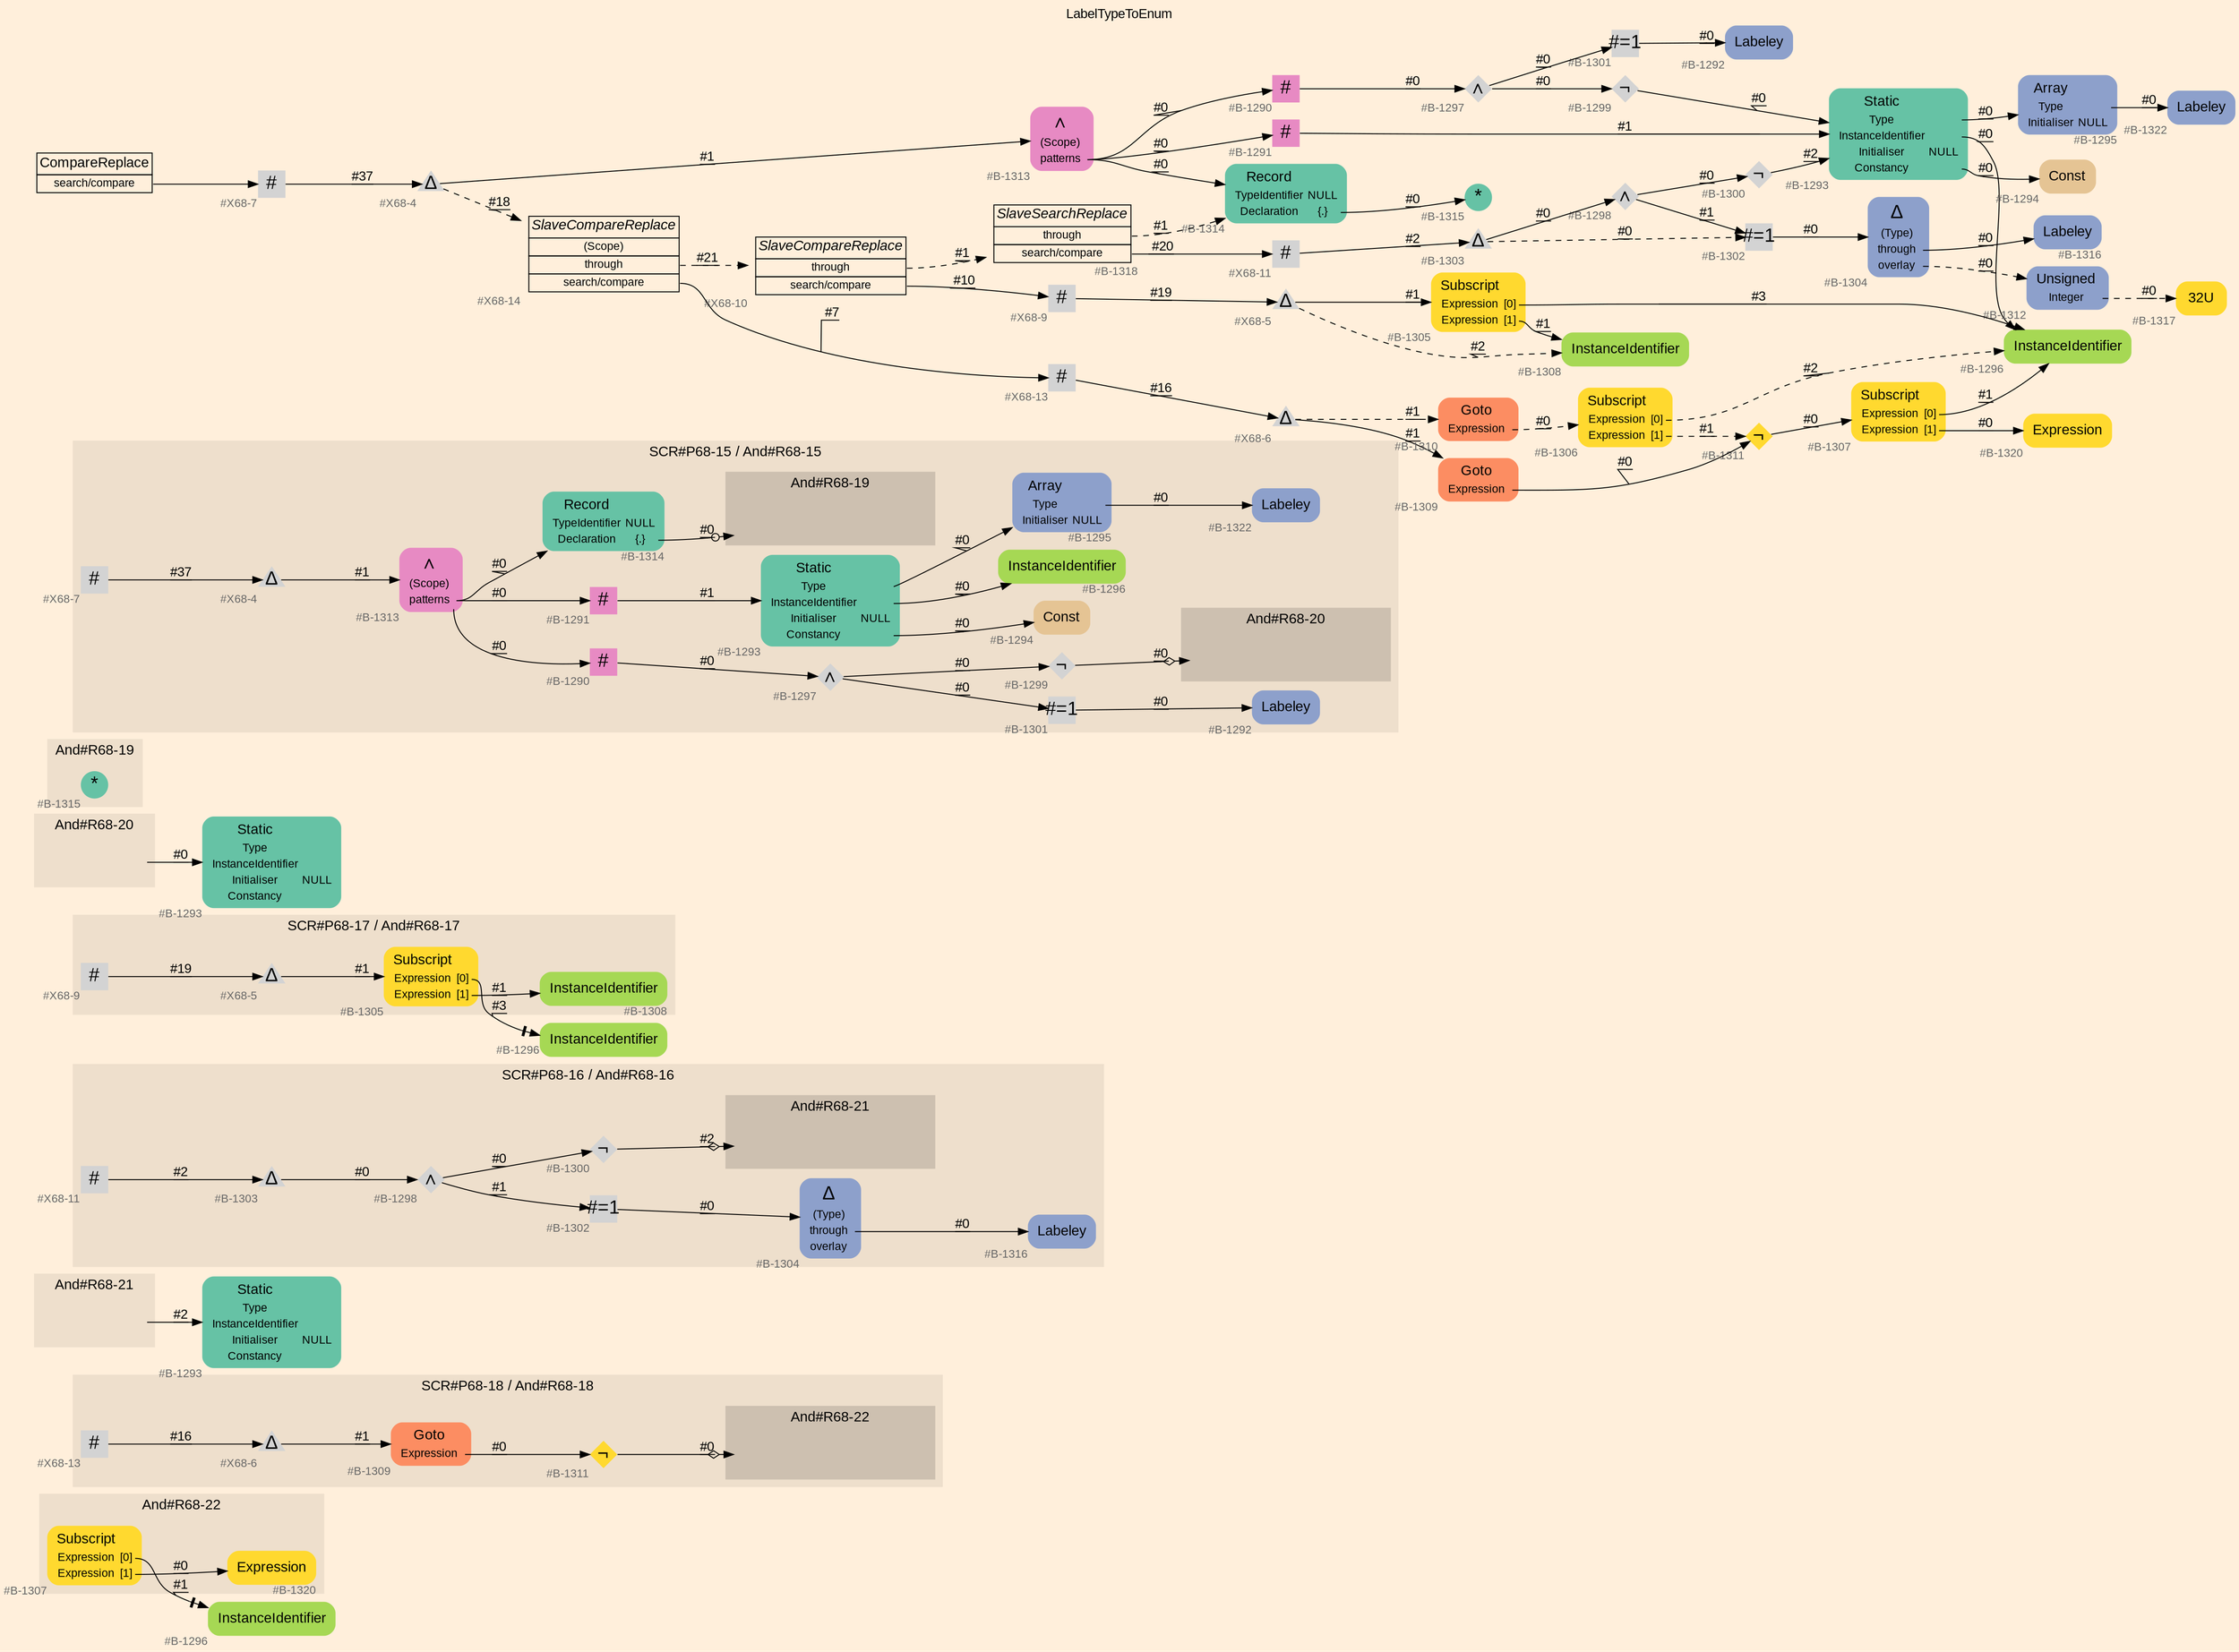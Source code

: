 digraph "LabelTypeToEnum" {
label = "LabelTypeToEnum"
labelloc = t
graph [
    rankdir = "LR"
    ranksep = 0.3
    bgcolor = antiquewhite1
    color = black
    fontcolor = black
    fontname = "Arial"
];
node [
    fontname = "Arial"
];
edge [
    fontname = "Arial"
];

// -------------------- figure And#R68-22 --------------------
// -------- region And#R68-22 ----------
subgraph "clusterAnd#R68-22" {
    label = "And#R68-22"
    style = "filled"
    color = antiquewhite2
    fontsize = "15"
    // -------- block And#R68-22/#B-1320 ----------
    "And#R68-22/#B-1320" [
        fillcolor = "/set28/6"
        xlabel = "#B-1320"
        fontsize = "12"
        fontcolor = grey40
        shape = "plaintext"
        label = <<TABLE BORDER="0" CELLBORDER="0" CELLSPACING="0">
         <TR><TD><FONT COLOR="black" POINT-SIZE="15">Expression</FONT></TD></TR>
        </TABLE>>
        style = "rounded,filled"
    ];
    
    // -------- block And#R68-22/#B-1307 ----------
    "And#R68-22/#B-1307" [
        fillcolor = "/set28/6"
        xlabel = "#B-1307"
        fontsize = "12"
        fontcolor = grey40
        shape = "plaintext"
        label = <<TABLE BORDER="0" CELLBORDER="0" CELLSPACING="0">
         <TR><TD><FONT COLOR="black" POINT-SIZE="15">Subscript</FONT></TD></TR>
         <TR><TD><FONT COLOR="black" POINT-SIZE="12">Expression</FONT></TD><TD PORT="port0"><FONT COLOR="black" POINT-SIZE="12">[0]</FONT></TD></TR>
         <TR><TD><FONT COLOR="black" POINT-SIZE="12">Expression</FONT></TD><TD PORT="port1"><FONT COLOR="black" POINT-SIZE="12">[1]</FONT></TD></TR>
        </TABLE>>
        style = "rounded,filled"
    ];
    
}

// -------- block And#R68-22/#B-1296 ----------
"And#R68-22/#B-1296" [
    fillcolor = "/set28/5"
    xlabel = "#B-1296"
    fontsize = "12"
    fontcolor = grey40
    shape = "plaintext"
    label = <<TABLE BORDER="0" CELLBORDER="0" CELLSPACING="0">
     <TR><TD><FONT COLOR="black" POINT-SIZE="15">InstanceIdentifier</FONT></TD></TR>
    </TABLE>>
    style = "rounded,filled"
];

"And#R68-22/#B-1307":port0 -> "And#R68-22/#B-1296" [
    arrowhead="normalnonetee"
    label = "#1"
    decorate = true
    color = black
    fontcolor = black
];

"And#R68-22/#B-1307":port1 -> "And#R68-22/#B-1320" [
    label = "#0"
    decorate = true
    color = black
    fontcolor = black
];


// -------------------- figure And#R68-18 --------------------
// -------- region And#R68-18 ----------
subgraph "clusterAnd#R68-18" {
    label = "SCR#P68-18 / And#R68-18"
    style = "filled"
    color = antiquewhite2
    fontsize = "15"
    // -------- block And#R68-18/#B-1309 ----------
    "And#R68-18/#B-1309" [
        fillcolor = "/set28/2"
        xlabel = "#B-1309"
        fontsize = "12"
        fontcolor = grey40
        shape = "plaintext"
        label = <<TABLE BORDER="0" CELLBORDER="0" CELLSPACING="0">
         <TR><TD><FONT COLOR="black" POINT-SIZE="15">Goto</FONT></TD></TR>
         <TR><TD><FONT COLOR="black" POINT-SIZE="12">Expression</FONT></TD><TD PORT="port0"></TD></TR>
        </TABLE>>
        style = "rounded,filled"
    ];
    
    // -------- block And#R68-18/#B-1311 ----------
    "And#R68-18/#B-1311" [
        fillcolor = "/set28/6"
        xlabel = "#B-1311"
        fontsize = "12"
        fontcolor = grey40
        shape = "diamond"
        label = <<FONT COLOR="black" POINT-SIZE="20">¬</FONT>>
        style = "filled"
        penwidth = 0.0
        fixedsize = true
        width = 0.4
        height = 0.4
    ];
    
    // -------- block And#R68-18/#X68-6 ----------
    "And#R68-18/#X68-6" [
        xlabel = "#X68-6"
        fontsize = "12"
        fontcolor = grey40
        shape = "triangle"
        label = <<FONT COLOR="black" POINT-SIZE="20">Δ</FONT>>
        style = "filled"
        penwidth = 0.0
        fixedsize = true
        width = 0.4
        height = 0.4
    ];
    
    // -------- block And#R68-18/#X68-13 ----------
    "And#R68-18/#X68-13" [
        xlabel = "#X68-13"
        fontsize = "12"
        fontcolor = grey40
        shape = "square"
        label = <<FONT COLOR="black" POINT-SIZE="20">#</FONT>>
        style = "filled"
        penwidth = 0.0
        fixedsize = true
        width = 0.4
        height = 0.4
    ];
    
    // -------- region And#R68-18/And#R68-22 ----------
    subgraph "clusterAnd#R68-18/And#R68-22" {
        label = "And#R68-22"
        style = "filled"
        color = antiquewhite3
        fontsize = "15"
        // -------- block And#R68-18/And#R68-22/#B-1307 ----------
        "And#R68-18/And#R68-22/#B-1307" [
            fillcolor = "/set28/6"
            xlabel = "#B-1307"
            fontsize = "12"
            fontcolor = grey40
            shape = "none"
            style = "invisible"
        ];
        
    }
    
}

"And#R68-18/#B-1309":port0 -> "And#R68-18/#B-1311" [
    label = "#0"
    decorate = true
    color = black
    fontcolor = black
];

"And#R68-18/#B-1311" -> "And#R68-18/And#R68-22/#B-1307" [
    arrowhead="normalnoneodiamond"
    label = "#0"
    decorate = true
    color = black
    fontcolor = black
];

"And#R68-18/#X68-6" -> "And#R68-18/#B-1309" [
    label = "#1"
    decorate = true
    color = black
    fontcolor = black
];

"And#R68-18/#X68-13" -> "And#R68-18/#X68-6" [
    label = "#16"
    decorate = true
    color = black
    fontcolor = black
];


// -------------------- figure And#R68-21 --------------------
// -------- region And#R68-21 ----------
subgraph "clusterAnd#R68-21" {
    label = "And#R68-21"
    style = "filled"
    color = antiquewhite2
    fontsize = "15"
    // -------- block And#R68-21/IRIP ----------
    "And#R68-21/IRIP" [
        fontsize = "12"
        fontcolor = grey40
        shape = "none"
        style = "invisible"
    ];
    
}

// -------- block And#R68-21/#B-1293 ----------
"And#R68-21/#B-1293" [
    fillcolor = "/set28/1"
    xlabel = "#B-1293"
    fontsize = "12"
    fontcolor = grey40
    shape = "plaintext"
    label = <<TABLE BORDER="0" CELLBORDER="0" CELLSPACING="0">
     <TR><TD><FONT COLOR="black" POINT-SIZE="15">Static</FONT></TD></TR>
     <TR><TD><FONT COLOR="black" POINT-SIZE="12">Type</FONT></TD><TD PORT="port0"></TD></TR>
     <TR><TD><FONT COLOR="black" POINT-SIZE="12">InstanceIdentifier</FONT></TD><TD PORT="port1"></TD></TR>
     <TR><TD><FONT COLOR="black" POINT-SIZE="12">Initialiser</FONT></TD><TD PORT="port2"><FONT COLOR="black" POINT-SIZE="12">NULL</FONT></TD></TR>
     <TR><TD><FONT COLOR="black" POINT-SIZE="12">Constancy</FONT></TD><TD PORT="port3"></TD></TR>
    </TABLE>>
    style = "rounded,filled"
];

"And#R68-21/IRIP" -> "And#R68-21/#B-1293" [
    label = "#2"
    decorate = true
    color = black
    fontcolor = black
];


// -------------------- figure And#R68-16 --------------------
// -------- region And#R68-16 ----------
subgraph "clusterAnd#R68-16" {
    label = "SCR#P68-16 / And#R68-16"
    style = "filled"
    color = antiquewhite2
    fontsize = "15"
    // -------- block And#R68-16/#X68-11 ----------
    "And#R68-16/#X68-11" [
        xlabel = "#X68-11"
        fontsize = "12"
        fontcolor = grey40
        shape = "square"
        label = <<FONT COLOR="black" POINT-SIZE="20">#</FONT>>
        style = "filled"
        penwidth = 0.0
        fixedsize = true
        width = 0.4
        height = 0.4
    ];
    
    // -------- block And#R68-16/#B-1303 ----------
    "And#R68-16/#B-1303" [
        xlabel = "#B-1303"
        fontsize = "12"
        fontcolor = grey40
        shape = "triangle"
        label = <<FONT COLOR="black" POINT-SIZE="20">Δ</FONT>>
        style = "filled"
        penwidth = 0.0
        fixedsize = true
        width = 0.4
        height = 0.4
    ];
    
    // -------- block And#R68-16/#B-1302 ----------
    "And#R68-16/#B-1302" [
        xlabel = "#B-1302"
        fontsize = "12"
        fontcolor = grey40
        shape = "square"
        label = <<FONT COLOR="black" POINT-SIZE="20">#=1</FONT>>
        style = "filled"
        penwidth = 0.0
        fixedsize = true
        width = 0.4
        height = 0.4
    ];
    
    // -------- block And#R68-16/#B-1300 ----------
    "And#R68-16/#B-1300" [
        xlabel = "#B-1300"
        fontsize = "12"
        fontcolor = grey40
        shape = "diamond"
        label = <<FONT COLOR="black" POINT-SIZE="20">¬</FONT>>
        style = "filled"
        penwidth = 0.0
        fixedsize = true
        width = 0.4
        height = 0.4
    ];
    
    // -------- block And#R68-16/#B-1298 ----------
    "And#R68-16/#B-1298" [
        xlabel = "#B-1298"
        fontsize = "12"
        fontcolor = grey40
        shape = "diamond"
        label = <<FONT COLOR="black" POINT-SIZE="20">∧</FONT>>
        style = "filled"
        penwidth = 0.0
        fixedsize = true
        width = 0.4
        height = 0.4
    ];
    
    // -------- block And#R68-16/#B-1304 ----------
    "And#R68-16/#B-1304" [
        fillcolor = "/set28/3"
        xlabel = "#B-1304"
        fontsize = "12"
        fontcolor = grey40
        shape = "plaintext"
        label = <<TABLE BORDER="0" CELLBORDER="0" CELLSPACING="0">
         <TR><TD><FONT COLOR="black" POINT-SIZE="20">Δ</FONT></TD></TR>
         <TR><TD><FONT COLOR="black" POINT-SIZE="12">(Type)</FONT></TD><TD PORT="port0"></TD></TR>
         <TR><TD><FONT COLOR="black" POINT-SIZE="12">through</FONT></TD><TD PORT="port1"></TD></TR>
         <TR><TD><FONT COLOR="black" POINT-SIZE="12">overlay</FONT></TD><TD PORT="port2"></TD></TR>
        </TABLE>>
        style = "rounded,filled"
    ];
    
    // -------- block And#R68-16/#B-1316 ----------
    "And#R68-16/#B-1316" [
        fillcolor = "/set28/3"
        xlabel = "#B-1316"
        fontsize = "12"
        fontcolor = grey40
        shape = "plaintext"
        label = <<TABLE BORDER="0" CELLBORDER="0" CELLSPACING="0">
         <TR><TD><FONT COLOR="black" POINT-SIZE="15">Labeley</FONT></TD></TR>
        </TABLE>>
        style = "rounded,filled"
    ];
    
    // -------- region And#R68-16/And#R68-21 ----------
    subgraph "clusterAnd#R68-16/And#R68-21" {
        label = "And#R68-21"
        style = "filled"
        color = antiquewhite3
        fontsize = "15"
        // -------- block And#R68-16/And#R68-21/#B-1293 ----------
        "And#R68-16/And#R68-21/#B-1293" [
            fillcolor = "/set28/1"
            xlabel = "#B-1293"
            fontsize = "12"
            fontcolor = grey40
            shape = "none"
            style = "invisible"
        ];
        
    }
    
}

"And#R68-16/#X68-11" -> "And#R68-16/#B-1303" [
    label = "#2"
    decorate = true
    color = black
    fontcolor = black
];

"And#R68-16/#B-1303" -> "And#R68-16/#B-1298" [
    label = "#0"
    decorate = true
    color = black
    fontcolor = black
];

"And#R68-16/#B-1302" -> "And#R68-16/#B-1304" [
    label = "#0"
    decorate = true
    color = black
    fontcolor = black
];

"And#R68-16/#B-1300" -> "And#R68-16/And#R68-21/#B-1293" [
    arrowhead="normalnoneodiamond"
    label = "#2"
    decorate = true
    color = black
    fontcolor = black
];

"And#R68-16/#B-1298" -> "And#R68-16/#B-1302" [
    label = "#1"
    decorate = true
    color = black
    fontcolor = black
];

"And#R68-16/#B-1298" -> "And#R68-16/#B-1300" [
    label = "#0"
    decorate = true
    color = black
    fontcolor = black
];

"And#R68-16/#B-1304":port1 -> "And#R68-16/#B-1316" [
    label = "#0"
    decorate = true
    color = black
    fontcolor = black
];


// -------------------- figure And#R68-17 --------------------
// -------- region And#R68-17 ----------
subgraph "clusterAnd#R68-17" {
    label = "SCR#P68-17 / And#R68-17"
    style = "filled"
    color = antiquewhite2
    fontsize = "15"
    // -------- block And#R68-17/#B-1308 ----------
    "And#R68-17/#B-1308" [
        fillcolor = "/set28/5"
        xlabel = "#B-1308"
        fontsize = "12"
        fontcolor = grey40
        shape = "plaintext"
        label = <<TABLE BORDER="0" CELLBORDER="0" CELLSPACING="0">
         <TR><TD><FONT COLOR="black" POINT-SIZE="15">InstanceIdentifier</FONT></TD></TR>
        </TABLE>>
        style = "rounded,filled"
    ];
    
    // -------- block And#R68-17/#X68-9 ----------
    "And#R68-17/#X68-9" [
        xlabel = "#X68-9"
        fontsize = "12"
        fontcolor = grey40
        shape = "square"
        label = <<FONT COLOR="black" POINT-SIZE="20">#</FONT>>
        style = "filled"
        penwidth = 0.0
        fixedsize = true
        width = 0.4
        height = 0.4
    ];
    
    // -------- block And#R68-17/#X68-5 ----------
    "And#R68-17/#X68-5" [
        xlabel = "#X68-5"
        fontsize = "12"
        fontcolor = grey40
        shape = "triangle"
        label = <<FONT COLOR="black" POINT-SIZE="20">Δ</FONT>>
        style = "filled"
        penwidth = 0.0
        fixedsize = true
        width = 0.4
        height = 0.4
    ];
    
    // -------- block And#R68-17/#B-1305 ----------
    "And#R68-17/#B-1305" [
        fillcolor = "/set28/6"
        xlabel = "#B-1305"
        fontsize = "12"
        fontcolor = grey40
        shape = "plaintext"
        label = <<TABLE BORDER="0" CELLBORDER="0" CELLSPACING="0">
         <TR><TD><FONT COLOR="black" POINT-SIZE="15">Subscript</FONT></TD></TR>
         <TR><TD><FONT COLOR="black" POINT-SIZE="12">Expression</FONT></TD><TD PORT="port0"><FONT COLOR="black" POINT-SIZE="12">[0]</FONT></TD></TR>
         <TR><TD><FONT COLOR="black" POINT-SIZE="12">Expression</FONT></TD><TD PORT="port1"><FONT COLOR="black" POINT-SIZE="12">[1]</FONT></TD></TR>
        </TABLE>>
        style = "rounded,filled"
    ];
    
}

// -------- block And#R68-17/#B-1296 ----------
"And#R68-17/#B-1296" [
    fillcolor = "/set28/5"
    xlabel = "#B-1296"
    fontsize = "12"
    fontcolor = grey40
    shape = "plaintext"
    label = <<TABLE BORDER="0" CELLBORDER="0" CELLSPACING="0">
     <TR><TD><FONT COLOR="black" POINT-SIZE="15">InstanceIdentifier</FONT></TD></TR>
    </TABLE>>
    style = "rounded,filled"
];

"And#R68-17/#X68-9" -> "And#R68-17/#X68-5" [
    label = "#19"
    decorate = true
    color = black
    fontcolor = black
];

"And#R68-17/#X68-5" -> "And#R68-17/#B-1305" [
    label = "#1"
    decorate = true
    color = black
    fontcolor = black
];

"And#R68-17/#B-1305":port0 -> "And#R68-17/#B-1296" [
    arrowhead="normalnonetee"
    label = "#3"
    decorate = true
    color = black
    fontcolor = black
];

"And#R68-17/#B-1305":port1 -> "And#R68-17/#B-1308" [
    label = "#1"
    decorate = true
    color = black
    fontcolor = black
];


// -------------------- figure And#R68-20 --------------------
// -------- region And#R68-20 ----------
subgraph "clusterAnd#R68-20" {
    label = "And#R68-20"
    style = "filled"
    color = antiquewhite2
    fontsize = "15"
    // -------- block And#R68-20/IRIP ----------
    "And#R68-20/IRIP" [
        fontsize = "12"
        fontcolor = grey40
        shape = "none"
        style = "invisible"
    ];
    
}

// -------- block And#R68-20/#B-1293 ----------
"And#R68-20/#B-1293" [
    fillcolor = "/set28/1"
    xlabel = "#B-1293"
    fontsize = "12"
    fontcolor = grey40
    shape = "plaintext"
    label = <<TABLE BORDER="0" CELLBORDER="0" CELLSPACING="0">
     <TR><TD><FONT COLOR="black" POINT-SIZE="15">Static</FONT></TD></TR>
     <TR><TD><FONT COLOR="black" POINT-SIZE="12">Type</FONT></TD><TD PORT="port0"></TD></TR>
     <TR><TD><FONT COLOR="black" POINT-SIZE="12">InstanceIdentifier</FONT></TD><TD PORT="port1"></TD></TR>
     <TR><TD><FONT COLOR="black" POINT-SIZE="12">Initialiser</FONT></TD><TD PORT="port2"><FONT COLOR="black" POINT-SIZE="12">NULL</FONT></TD></TR>
     <TR><TD><FONT COLOR="black" POINT-SIZE="12">Constancy</FONT></TD><TD PORT="port3"></TD></TR>
    </TABLE>>
    style = "rounded,filled"
];

"And#R68-20/IRIP" -> "And#R68-20/#B-1293" [
    label = "#0"
    decorate = true
    color = black
    fontcolor = black
];


// -------------------- figure And#R68-19 --------------------
// -------- region And#R68-19 ----------
subgraph "clusterAnd#R68-19" {
    label = "And#R68-19"
    style = "filled"
    color = antiquewhite2
    fontsize = "15"
    // -------- block And#R68-19/#B-1315 ----------
    "And#R68-19/#B-1315" [
        fillcolor = "/set28/1"
        xlabel = "#B-1315"
        fontsize = "12"
        fontcolor = grey40
        shape = "circle"
        label = <<FONT COLOR="black" POINT-SIZE="20">*</FONT>>
        style = "filled"
        penwidth = 0.0
        fixedsize = true
        width = 0.4
        height = 0.4
    ];
    
}


// -------------------- figure And#R68-15 --------------------
// -------- region And#R68-15 ----------
subgraph "clusterAnd#R68-15" {
    label = "SCR#P68-15 / And#R68-15"
    style = "filled"
    color = antiquewhite2
    fontsize = "15"
    // -------- block And#R68-15/#B-1290 ----------
    "And#R68-15/#B-1290" [
        fillcolor = "/set28/4"
        xlabel = "#B-1290"
        fontsize = "12"
        fontcolor = grey40
        shape = "square"
        label = <<FONT COLOR="black" POINT-SIZE="20">#</FONT>>
        style = "filled"
        penwidth = 0.0
        fixedsize = true
        width = 0.4
        height = 0.4
    ];
    
    // -------- block And#R68-15/#X68-7 ----------
    "And#R68-15/#X68-7" [
        xlabel = "#X68-7"
        fontsize = "12"
        fontcolor = grey40
        shape = "square"
        label = <<FONT COLOR="black" POINT-SIZE="20">#</FONT>>
        style = "filled"
        penwidth = 0.0
        fixedsize = true
        width = 0.4
        height = 0.4
    ];
    
    // -------- block And#R68-15/#B-1296 ----------
    "And#R68-15/#B-1296" [
        fillcolor = "/set28/5"
        xlabel = "#B-1296"
        fontsize = "12"
        fontcolor = grey40
        shape = "plaintext"
        label = <<TABLE BORDER="0" CELLBORDER="0" CELLSPACING="0">
         <TR><TD><FONT COLOR="black" POINT-SIZE="15">InstanceIdentifier</FONT></TD></TR>
        </TABLE>>
        style = "rounded,filled"
    ];
    
    // -------- block And#R68-15/#B-1292 ----------
    "And#R68-15/#B-1292" [
        fillcolor = "/set28/3"
        xlabel = "#B-1292"
        fontsize = "12"
        fontcolor = grey40
        shape = "plaintext"
        label = <<TABLE BORDER="0" CELLBORDER="0" CELLSPACING="0">
         <TR><TD><FONT COLOR="black" POINT-SIZE="15">Labeley</FONT></TD></TR>
        </TABLE>>
        style = "rounded,filled"
    ];
    
    // -------- block And#R68-15/#B-1297 ----------
    "And#R68-15/#B-1297" [
        xlabel = "#B-1297"
        fontsize = "12"
        fontcolor = grey40
        shape = "diamond"
        label = <<FONT COLOR="black" POINT-SIZE="20">∧</FONT>>
        style = "filled"
        penwidth = 0.0
        fixedsize = true
        width = 0.4
        height = 0.4
    ];
    
    // -------- block And#R68-15/#X68-4 ----------
    "And#R68-15/#X68-4" [
        xlabel = "#X68-4"
        fontsize = "12"
        fontcolor = grey40
        shape = "triangle"
        label = <<FONT COLOR="black" POINT-SIZE="20">Δ</FONT>>
        style = "filled"
        penwidth = 0.0
        fixedsize = true
        width = 0.4
        height = 0.4
    ];
    
    // -------- block And#R68-15/#B-1299 ----------
    "And#R68-15/#B-1299" [
        xlabel = "#B-1299"
        fontsize = "12"
        fontcolor = grey40
        shape = "diamond"
        label = <<FONT COLOR="black" POINT-SIZE="20">¬</FONT>>
        style = "filled"
        penwidth = 0.0
        fixedsize = true
        width = 0.4
        height = 0.4
    ];
    
    // -------- block And#R68-15/#B-1291 ----------
    "And#R68-15/#B-1291" [
        fillcolor = "/set28/4"
        xlabel = "#B-1291"
        fontsize = "12"
        fontcolor = grey40
        shape = "square"
        label = <<FONT COLOR="black" POINT-SIZE="20">#</FONT>>
        style = "filled"
        penwidth = 0.0
        fixedsize = true
        width = 0.4
        height = 0.4
    ];
    
    // -------- block And#R68-15/#B-1295 ----------
    "And#R68-15/#B-1295" [
        fillcolor = "/set28/3"
        xlabel = "#B-1295"
        fontsize = "12"
        fontcolor = grey40
        shape = "plaintext"
        label = <<TABLE BORDER="0" CELLBORDER="0" CELLSPACING="0">
         <TR><TD><FONT COLOR="black" POINT-SIZE="15">Array</FONT></TD></TR>
         <TR><TD><FONT COLOR="black" POINT-SIZE="12">Type</FONT></TD><TD PORT="port0"></TD></TR>
         <TR><TD><FONT COLOR="black" POINT-SIZE="12">Initialiser</FONT></TD><TD PORT="port1"><FONT COLOR="black" POINT-SIZE="12">NULL</FONT></TD></TR>
        </TABLE>>
        style = "rounded,filled"
    ];
    
    // -------- block And#R68-15/#B-1322 ----------
    "And#R68-15/#B-1322" [
        fillcolor = "/set28/3"
        xlabel = "#B-1322"
        fontsize = "12"
        fontcolor = grey40
        shape = "plaintext"
        label = <<TABLE BORDER="0" CELLBORDER="0" CELLSPACING="0">
         <TR><TD><FONT COLOR="black" POINT-SIZE="15">Labeley</FONT></TD></TR>
        </TABLE>>
        style = "rounded,filled"
    ];
    
    // -------- block And#R68-15/#B-1294 ----------
    "And#R68-15/#B-1294" [
        fillcolor = "/set28/7"
        xlabel = "#B-1294"
        fontsize = "12"
        fontcolor = grey40
        shape = "plaintext"
        label = <<TABLE BORDER="0" CELLBORDER="0" CELLSPACING="0">
         <TR><TD><FONT COLOR="black" POINT-SIZE="15">Const</FONT></TD></TR>
        </TABLE>>
        style = "rounded,filled"
    ];
    
    // -------- block And#R68-15/#B-1301 ----------
    "And#R68-15/#B-1301" [
        xlabel = "#B-1301"
        fontsize = "12"
        fontcolor = grey40
        shape = "square"
        label = <<FONT COLOR="black" POINT-SIZE="20">#=1</FONT>>
        style = "filled"
        penwidth = 0.0
        fixedsize = true
        width = 0.4
        height = 0.4
    ];
    
    // -------- block And#R68-15/#B-1313 ----------
    "And#R68-15/#B-1313" [
        fillcolor = "/set28/4"
        xlabel = "#B-1313"
        fontsize = "12"
        fontcolor = grey40
        shape = "plaintext"
        label = <<TABLE BORDER="0" CELLBORDER="0" CELLSPACING="0">
         <TR><TD><FONT COLOR="black" POINT-SIZE="20">∧</FONT></TD></TR>
         <TR><TD><FONT COLOR="black" POINT-SIZE="12">(Scope)</FONT></TD><TD PORT="port0"></TD></TR>
         <TR><TD><FONT COLOR="black" POINT-SIZE="12">patterns</FONT></TD><TD PORT="port1"></TD></TR>
        </TABLE>>
        style = "rounded,filled"
    ];
    
    // -------- block And#R68-15/#B-1314 ----------
    "And#R68-15/#B-1314" [
        fillcolor = "/set28/1"
        xlabel = "#B-1314"
        fontsize = "12"
        fontcolor = grey40
        shape = "plaintext"
        label = <<TABLE BORDER="0" CELLBORDER="0" CELLSPACING="0">
         <TR><TD><FONT COLOR="black" POINT-SIZE="15">Record</FONT></TD></TR>
         <TR><TD><FONT COLOR="black" POINT-SIZE="12">TypeIdentifier</FONT></TD><TD PORT="port0"><FONT COLOR="black" POINT-SIZE="12">NULL</FONT></TD></TR>
         <TR><TD><FONT COLOR="black" POINT-SIZE="12">Declaration</FONT></TD><TD PORT="port1"><FONT COLOR="black" POINT-SIZE="12">{.}</FONT></TD></TR>
        </TABLE>>
        style = "rounded,filled"
    ];
    
    // -------- block And#R68-15/#B-1293 ----------
    "And#R68-15/#B-1293" [
        fillcolor = "/set28/1"
        xlabel = "#B-1293"
        fontsize = "12"
        fontcolor = grey40
        shape = "plaintext"
        label = <<TABLE BORDER="0" CELLBORDER="0" CELLSPACING="0">
         <TR><TD><FONT COLOR="black" POINT-SIZE="15">Static</FONT></TD></TR>
         <TR><TD><FONT COLOR="black" POINT-SIZE="12">Type</FONT></TD><TD PORT="port0"></TD></TR>
         <TR><TD><FONT COLOR="black" POINT-SIZE="12">InstanceIdentifier</FONT></TD><TD PORT="port1"></TD></TR>
         <TR><TD><FONT COLOR="black" POINT-SIZE="12">Initialiser</FONT></TD><TD PORT="port2"><FONT COLOR="black" POINT-SIZE="12">NULL</FONT></TD></TR>
         <TR><TD><FONT COLOR="black" POINT-SIZE="12">Constancy</FONT></TD><TD PORT="port3"></TD></TR>
        </TABLE>>
        style = "rounded,filled"
    ];
    
    // -------- region And#R68-15/And#R68-19 ----------
    subgraph "clusterAnd#R68-15/And#R68-19" {
        label = "And#R68-19"
        style = "filled"
        color = antiquewhite3
        fontsize = "15"
        // -------- block And#R68-15/And#R68-19/#B-1315 ----------
        "And#R68-15/And#R68-19/#B-1315" [
            fillcolor = "/set28/1"
            xlabel = "#B-1315"
            fontsize = "12"
            fontcolor = grey40
            shape = "none"
            style = "invisible"
        ];
        
    }
    
    // -------- region And#R68-15/And#R68-20 ----------
    subgraph "clusterAnd#R68-15/And#R68-20" {
        label = "And#R68-20"
        style = "filled"
        color = antiquewhite3
        fontsize = "15"
        // -------- block And#R68-15/And#R68-20/#B-1293 ----------
        "And#R68-15/And#R68-20/#B-1293" [
            fillcolor = "/set28/1"
            xlabel = "#B-1293"
            fontsize = "12"
            fontcolor = grey40
            shape = "none"
            style = "invisible"
        ];
        
    }
    
}

"And#R68-15/#B-1290" -> "And#R68-15/#B-1297" [
    label = "#0"
    decorate = true
    color = black
    fontcolor = black
];

"And#R68-15/#X68-7" -> "And#R68-15/#X68-4" [
    label = "#37"
    decorate = true
    color = black
    fontcolor = black
];

"And#R68-15/#B-1297" -> "And#R68-15/#B-1301" [
    label = "#0"
    decorate = true
    color = black
    fontcolor = black
];

"And#R68-15/#B-1297" -> "And#R68-15/#B-1299" [
    label = "#0"
    decorate = true
    color = black
    fontcolor = black
];

"And#R68-15/#X68-4" -> "And#R68-15/#B-1313" [
    label = "#1"
    decorate = true
    color = black
    fontcolor = black
];

"And#R68-15/#B-1299" -> "And#R68-15/And#R68-20/#B-1293" [
    arrowhead="normalnoneodiamond"
    label = "#0"
    decorate = true
    color = black
    fontcolor = black
];

"And#R68-15/#B-1291" -> "And#R68-15/#B-1293" [
    label = "#1"
    decorate = true
    color = black
    fontcolor = black
];

"And#R68-15/#B-1295":port0 -> "And#R68-15/#B-1322" [
    label = "#0"
    decorate = true
    color = black
    fontcolor = black
];

"And#R68-15/#B-1301" -> "And#R68-15/#B-1292" [
    label = "#0"
    decorate = true
    color = black
    fontcolor = black
];

"And#R68-15/#B-1313":port1 -> "And#R68-15/#B-1314" [
    label = "#0"
    decorate = true
    color = black
    fontcolor = black
];

"And#R68-15/#B-1313":port1 -> "And#R68-15/#B-1290" [
    label = "#0"
    decorate = true
    color = black
    fontcolor = black
];

"And#R68-15/#B-1313":port1 -> "And#R68-15/#B-1291" [
    label = "#0"
    decorate = true
    color = black
    fontcolor = black
];

"And#R68-15/#B-1314":port1 -> "And#R68-15/And#R68-19/#B-1315" [
    arrowhead="normalnoneodot"
    label = "#0"
    decorate = true
    color = black
    fontcolor = black
];

"And#R68-15/#B-1293":port0 -> "And#R68-15/#B-1295" [
    label = "#0"
    decorate = true
    color = black
    fontcolor = black
];

"And#R68-15/#B-1293":port1 -> "And#R68-15/#B-1296" [
    label = "#0"
    decorate = true
    color = black
    fontcolor = black
];

"And#R68-15/#B-1293":port3 -> "And#R68-15/#B-1294" [
    label = "#0"
    decorate = true
    color = black
    fontcolor = black
];


// -------------------- transformation figure --------------------
// -------- block CR#X68-8 ----------
"CR#X68-8" [
    fillcolor = antiquewhite1
    fontsize = "12"
    fontcolor = grey40
    shape = "plaintext"
    label = <<TABLE BORDER="0" CELLBORDER="1" CELLSPACING="0">
     <TR><TD><FONT COLOR="black" POINT-SIZE="15">CompareReplace</FONT></TD></TR>
     <TR><TD PORT="port0"><FONT COLOR="black" POINT-SIZE="12">search/compare</FONT></TD></TR>
    </TABLE>>
    style = "filled"
    color = black
];

// -------- block #X68-7 ----------
"#X68-7" [
    xlabel = "#X68-7"
    fontsize = "12"
    fontcolor = grey40
    shape = "square"
    label = <<FONT COLOR="black" POINT-SIZE="20">#</FONT>>
    style = "filled"
    penwidth = 0.0
    fixedsize = true
    width = 0.4
    height = 0.4
];

// -------- block #X68-4 ----------
"#X68-4" [
    xlabel = "#X68-4"
    fontsize = "12"
    fontcolor = grey40
    shape = "triangle"
    label = <<FONT COLOR="black" POINT-SIZE="20">Δ</FONT>>
    style = "filled"
    penwidth = 0.0
    fixedsize = true
    width = 0.4
    height = 0.4
];

// -------- block #B-1313 ----------
"#B-1313" [
    fillcolor = "/set28/4"
    xlabel = "#B-1313"
    fontsize = "12"
    fontcolor = grey40
    shape = "plaintext"
    label = <<TABLE BORDER="0" CELLBORDER="0" CELLSPACING="0">
     <TR><TD><FONT COLOR="black" POINT-SIZE="20">∧</FONT></TD></TR>
     <TR><TD><FONT COLOR="black" POINT-SIZE="12">(Scope)</FONT></TD><TD PORT="port0"></TD></TR>
     <TR><TD><FONT COLOR="black" POINT-SIZE="12">patterns</FONT></TD><TD PORT="port1"></TD></TR>
    </TABLE>>
    style = "rounded,filled"
];

// -------- block #B-1314 ----------
"#B-1314" [
    fillcolor = "/set28/1"
    xlabel = "#B-1314"
    fontsize = "12"
    fontcolor = grey40
    shape = "plaintext"
    label = <<TABLE BORDER="0" CELLBORDER="0" CELLSPACING="0">
     <TR><TD><FONT COLOR="black" POINT-SIZE="15">Record</FONT></TD></TR>
     <TR><TD><FONT COLOR="black" POINT-SIZE="12">TypeIdentifier</FONT></TD><TD PORT="port0"><FONT COLOR="black" POINT-SIZE="12">NULL</FONT></TD></TR>
     <TR><TD><FONT COLOR="black" POINT-SIZE="12">Declaration</FONT></TD><TD PORT="port1"><FONT COLOR="black" POINT-SIZE="12">{.}</FONT></TD></TR>
    </TABLE>>
    style = "rounded,filled"
];

// -------- block #B-1315 ----------
"#B-1315" [
    fillcolor = "/set28/1"
    xlabel = "#B-1315"
    fontsize = "12"
    fontcolor = grey40
    shape = "circle"
    label = <<FONT COLOR="black" POINT-SIZE="20">*</FONT>>
    style = "filled"
    penwidth = 0.0
    fixedsize = true
    width = 0.4
    height = 0.4
];

// -------- block #B-1290 ----------
"#B-1290" [
    fillcolor = "/set28/4"
    xlabel = "#B-1290"
    fontsize = "12"
    fontcolor = grey40
    shape = "square"
    label = <<FONT COLOR="black" POINT-SIZE="20">#</FONT>>
    style = "filled"
    penwidth = 0.0
    fixedsize = true
    width = 0.4
    height = 0.4
];

// -------- block #B-1297 ----------
"#B-1297" [
    xlabel = "#B-1297"
    fontsize = "12"
    fontcolor = grey40
    shape = "diamond"
    label = <<FONT COLOR="black" POINT-SIZE="20">∧</FONT>>
    style = "filled"
    penwidth = 0.0
    fixedsize = true
    width = 0.4
    height = 0.4
];

// -------- block #B-1301 ----------
"#B-1301" [
    xlabel = "#B-1301"
    fontsize = "12"
    fontcolor = grey40
    shape = "square"
    label = <<FONT COLOR="black" POINT-SIZE="20">#=1</FONT>>
    style = "filled"
    penwidth = 0.0
    fixedsize = true
    width = 0.4
    height = 0.4
];

// -------- block #B-1292 ----------
"#B-1292" [
    fillcolor = "/set28/3"
    xlabel = "#B-1292"
    fontsize = "12"
    fontcolor = grey40
    shape = "plaintext"
    label = <<TABLE BORDER="0" CELLBORDER="0" CELLSPACING="0">
     <TR><TD><FONT COLOR="black" POINT-SIZE="15">Labeley</FONT></TD></TR>
    </TABLE>>
    style = "rounded,filled"
];

// -------- block #B-1299 ----------
"#B-1299" [
    xlabel = "#B-1299"
    fontsize = "12"
    fontcolor = grey40
    shape = "diamond"
    label = <<FONT COLOR="black" POINT-SIZE="20">¬</FONT>>
    style = "filled"
    penwidth = 0.0
    fixedsize = true
    width = 0.4
    height = 0.4
];

// -------- block #B-1293 ----------
"#B-1293" [
    fillcolor = "/set28/1"
    xlabel = "#B-1293"
    fontsize = "12"
    fontcolor = grey40
    shape = "plaintext"
    label = <<TABLE BORDER="0" CELLBORDER="0" CELLSPACING="0">
     <TR><TD><FONT COLOR="black" POINT-SIZE="15">Static</FONT></TD></TR>
     <TR><TD><FONT COLOR="black" POINT-SIZE="12">Type</FONT></TD><TD PORT="port0"></TD></TR>
     <TR><TD><FONT COLOR="black" POINT-SIZE="12">InstanceIdentifier</FONT></TD><TD PORT="port1"></TD></TR>
     <TR><TD><FONT COLOR="black" POINT-SIZE="12">Initialiser</FONT></TD><TD PORT="port2"><FONT COLOR="black" POINT-SIZE="12">NULL</FONT></TD></TR>
     <TR><TD><FONT COLOR="black" POINT-SIZE="12">Constancy</FONT></TD><TD PORT="port3"></TD></TR>
    </TABLE>>
    style = "rounded,filled"
];

// -------- block #B-1295 ----------
"#B-1295" [
    fillcolor = "/set28/3"
    xlabel = "#B-1295"
    fontsize = "12"
    fontcolor = grey40
    shape = "plaintext"
    label = <<TABLE BORDER="0" CELLBORDER="0" CELLSPACING="0">
     <TR><TD><FONT COLOR="black" POINT-SIZE="15">Array</FONT></TD></TR>
     <TR><TD><FONT COLOR="black" POINT-SIZE="12">Type</FONT></TD><TD PORT="port0"></TD></TR>
     <TR><TD><FONT COLOR="black" POINT-SIZE="12">Initialiser</FONT></TD><TD PORT="port1"><FONT COLOR="black" POINT-SIZE="12">NULL</FONT></TD></TR>
    </TABLE>>
    style = "rounded,filled"
];

// -------- block #B-1322 ----------
"#B-1322" [
    fillcolor = "/set28/3"
    xlabel = "#B-1322"
    fontsize = "12"
    fontcolor = grey40
    shape = "plaintext"
    label = <<TABLE BORDER="0" CELLBORDER="0" CELLSPACING="0">
     <TR><TD><FONT COLOR="black" POINT-SIZE="15">Labeley</FONT></TD></TR>
    </TABLE>>
    style = "rounded,filled"
];

// -------- block #B-1296 ----------
"#B-1296" [
    fillcolor = "/set28/5"
    xlabel = "#B-1296"
    fontsize = "12"
    fontcolor = grey40
    shape = "plaintext"
    label = <<TABLE BORDER="0" CELLBORDER="0" CELLSPACING="0">
     <TR><TD><FONT COLOR="black" POINT-SIZE="15">InstanceIdentifier</FONT></TD></TR>
    </TABLE>>
    style = "rounded,filled"
];

// -------- block #B-1294 ----------
"#B-1294" [
    fillcolor = "/set28/7"
    xlabel = "#B-1294"
    fontsize = "12"
    fontcolor = grey40
    shape = "plaintext"
    label = <<TABLE BORDER="0" CELLBORDER="0" CELLSPACING="0">
     <TR><TD><FONT COLOR="black" POINT-SIZE="15">Const</FONT></TD></TR>
    </TABLE>>
    style = "rounded,filled"
];

// -------- block #B-1291 ----------
"#B-1291" [
    fillcolor = "/set28/4"
    xlabel = "#B-1291"
    fontsize = "12"
    fontcolor = grey40
    shape = "square"
    label = <<FONT COLOR="black" POINT-SIZE="20">#</FONT>>
    style = "filled"
    penwidth = 0.0
    fixedsize = true
    width = 0.4
    height = 0.4
];

// -------- block #X68-14 ----------
"#X68-14" [
    fillcolor = antiquewhite1
    xlabel = "#X68-14"
    fontsize = "12"
    fontcolor = grey40
    shape = "plaintext"
    label = <<TABLE BORDER="0" CELLBORDER="1" CELLSPACING="0">
     <TR><TD><FONT COLOR="black" POINT-SIZE="15"><I>SlaveCompareReplace</I></FONT></TD></TR>
     <TR><TD PORT="port0"><FONT COLOR="black" POINT-SIZE="12">(Scope)</FONT></TD></TR>
     <TR><TD PORT="port1"><FONT COLOR="black" POINT-SIZE="12">through</FONT></TD></TR>
     <TR><TD PORT="port2"><FONT COLOR="black" POINT-SIZE="12">search/compare</FONT></TD></TR>
    </TABLE>>
    style = "filled"
    color = black
];

// -------- block #X68-10 ----------
"#X68-10" [
    fillcolor = antiquewhite1
    xlabel = "#X68-10"
    fontsize = "12"
    fontcolor = grey40
    shape = "plaintext"
    label = <<TABLE BORDER="0" CELLBORDER="1" CELLSPACING="0">
     <TR><TD><FONT COLOR="black" POINT-SIZE="15"><I>SlaveCompareReplace</I></FONT></TD></TR>
     <TR><TD PORT="port0"><FONT COLOR="black" POINT-SIZE="12">through</FONT></TD></TR>
     <TR><TD PORT="port1"><FONT COLOR="black" POINT-SIZE="12">search/compare</FONT></TD></TR>
    </TABLE>>
    style = "filled"
    color = black
];

// -------- block #B-1318 ----------
"#B-1318" [
    fillcolor = antiquewhite1
    xlabel = "#B-1318"
    fontsize = "12"
    fontcolor = grey40
    shape = "plaintext"
    label = <<TABLE BORDER="0" CELLBORDER="1" CELLSPACING="0">
     <TR><TD><FONT COLOR="black" POINT-SIZE="15"><I>SlaveSearchReplace</I></FONT></TD></TR>
     <TR><TD PORT="port0"><FONT COLOR="black" POINT-SIZE="12">through</FONT></TD></TR>
     <TR><TD PORT="port1"><FONT COLOR="black" POINT-SIZE="12">search/compare</FONT></TD></TR>
    </TABLE>>
    style = "filled"
    color = black
];

// -------- block #X68-11 ----------
"#X68-11" [
    xlabel = "#X68-11"
    fontsize = "12"
    fontcolor = grey40
    shape = "square"
    label = <<FONT COLOR="black" POINT-SIZE="20">#</FONT>>
    style = "filled"
    penwidth = 0.0
    fixedsize = true
    width = 0.4
    height = 0.4
];

// -------- block #B-1303 ----------
"#B-1303" [
    xlabel = "#B-1303"
    fontsize = "12"
    fontcolor = grey40
    shape = "triangle"
    label = <<FONT COLOR="black" POINT-SIZE="20">Δ</FONT>>
    style = "filled"
    penwidth = 0.0
    fixedsize = true
    width = 0.4
    height = 0.4
];

// -------- block #B-1298 ----------
"#B-1298" [
    xlabel = "#B-1298"
    fontsize = "12"
    fontcolor = grey40
    shape = "diamond"
    label = <<FONT COLOR="black" POINT-SIZE="20">∧</FONT>>
    style = "filled"
    penwidth = 0.0
    fixedsize = true
    width = 0.4
    height = 0.4
];

// -------- block #B-1302 ----------
"#B-1302" [
    xlabel = "#B-1302"
    fontsize = "12"
    fontcolor = grey40
    shape = "square"
    label = <<FONT COLOR="black" POINT-SIZE="20">#=1</FONT>>
    style = "filled"
    penwidth = 0.0
    fixedsize = true
    width = 0.4
    height = 0.4
];

// -------- block #B-1304 ----------
"#B-1304" [
    fillcolor = "/set28/3"
    xlabel = "#B-1304"
    fontsize = "12"
    fontcolor = grey40
    shape = "plaintext"
    label = <<TABLE BORDER="0" CELLBORDER="0" CELLSPACING="0">
     <TR><TD><FONT COLOR="black" POINT-SIZE="20">Δ</FONT></TD></TR>
     <TR><TD><FONT COLOR="black" POINT-SIZE="12">(Type)</FONT></TD><TD PORT="port0"></TD></TR>
     <TR><TD><FONT COLOR="black" POINT-SIZE="12">through</FONT></TD><TD PORT="port1"></TD></TR>
     <TR><TD><FONT COLOR="black" POINT-SIZE="12">overlay</FONT></TD><TD PORT="port2"></TD></TR>
    </TABLE>>
    style = "rounded,filled"
];

// -------- block #B-1316 ----------
"#B-1316" [
    fillcolor = "/set28/3"
    xlabel = "#B-1316"
    fontsize = "12"
    fontcolor = grey40
    shape = "plaintext"
    label = <<TABLE BORDER="0" CELLBORDER="0" CELLSPACING="0">
     <TR><TD><FONT COLOR="black" POINT-SIZE="15">Labeley</FONT></TD></TR>
    </TABLE>>
    style = "rounded,filled"
];

// -------- block #B-1312 ----------
"#B-1312" [
    fillcolor = "/set28/3"
    xlabel = "#B-1312"
    fontsize = "12"
    fontcolor = grey40
    shape = "plaintext"
    label = <<TABLE BORDER="0" CELLBORDER="0" CELLSPACING="0">
     <TR><TD><FONT COLOR="black" POINT-SIZE="15">Unsigned</FONT></TD></TR>
     <TR><TD><FONT COLOR="black" POINT-SIZE="12">Integer</FONT></TD><TD PORT="port0"></TD></TR>
    </TABLE>>
    style = "rounded,filled"
];

// -------- block #B-1317 ----------
"#B-1317" [
    fillcolor = "/set28/6"
    xlabel = "#B-1317"
    fontsize = "12"
    fontcolor = grey40
    shape = "plaintext"
    label = <<TABLE BORDER="0" CELLBORDER="0" CELLSPACING="0">
     <TR><TD><FONT COLOR="black" POINT-SIZE="15">32U</FONT></TD></TR>
    </TABLE>>
    style = "rounded,filled"
];

// -------- block #B-1300 ----------
"#B-1300" [
    xlabel = "#B-1300"
    fontsize = "12"
    fontcolor = grey40
    shape = "diamond"
    label = <<FONT COLOR="black" POINT-SIZE="20">¬</FONT>>
    style = "filled"
    penwidth = 0.0
    fixedsize = true
    width = 0.4
    height = 0.4
];

// -------- block #X68-9 ----------
"#X68-9" [
    xlabel = "#X68-9"
    fontsize = "12"
    fontcolor = grey40
    shape = "square"
    label = <<FONT COLOR="black" POINT-SIZE="20">#</FONT>>
    style = "filled"
    penwidth = 0.0
    fixedsize = true
    width = 0.4
    height = 0.4
];

// -------- block #X68-5 ----------
"#X68-5" [
    xlabel = "#X68-5"
    fontsize = "12"
    fontcolor = grey40
    shape = "triangle"
    label = <<FONT COLOR="black" POINT-SIZE="20">Δ</FONT>>
    style = "filled"
    penwidth = 0.0
    fixedsize = true
    width = 0.4
    height = 0.4
];

// -------- block #B-1305 ----------
"#B-1305" [
    fillcolor = "/set28/6"
    xlabel = "#B-1305"
    fontsize = "12"
    fontcolor = grey40
    shape = "plaintext"
    label = <<TABLE BORDER="0" CELLBORDER="0" CELLSPACING="0">
     <TR><TD><FONT COLOR="black" POINT-SIZE="15">Subscript</FONT></TD></TR>
     <TR><TD><FONT COLOR="black" POINT-SIZE="12">Expression</FONT></TD><TD PORT="port0"><FONT COLOR="black" POINT-SIZE="12">[0]</FONT></TD></TR>
     <TR><TD><FONT COLOR="black" POINT-SIZE="12">Expression</FONT></TD><TD PORT="port1"><FONT COLOR="black" POINT-SIZE="12">[1]</FONT></TD></TR>
    </TABLE>>
    style = "rounded,filled"
];

// -------- block #B-1308 ----------
"#B-1308" [
    fillcolor = "/set28/5"
    xlabel = "#B-1308"
    fontsize = "12"
    fontcolor = grey40
    shape = "plaintext"
    label = <<TABLE BORDER="0" CELLBORDER="0" CELLSPACING="0">
     <TR><TD><FONT COLOR="black" POINT-SIZE="15">InstanceIdentifier</FONT></TD></TR>
    </TABLE>>
    style = "rounded,filled"
];

// -------- block #X68-13 ----------
"#X68-13" [
    xlabel = "#X68-13"
    fontsize = "12"
    fontcolor = grey40
    shape = "square"
    label = <<FONT COLOR="black" POINT-SIZE="20">#</FONT>>
    style = "filled"
    penwidth = 0.0
    fixedsize = true
    width = 0.4
    height = 0.4
];

// -------- block #X68-6 ----------
"#X68-6" [
    xlabel = "#X68-6"
    fontsize = "12"
    fontcolor = grey40
    shape = "triangle"
    label = <<FONT COLOR="black" POINT-SIZE="20">Δ</FONT>>
    style = "filled"
    penwidth = 0.0
    fixedsize = true
    width = 0.4
    height = 0.4
];

// -------- block #B-1309 ----------
"#B-1309" [
    fillcolor = "/set28/2"
    xlabel = "#B-1309"
    fontsize = "12"
    fontcolor = grey40
    shape = "plaintext"
    label = <<TABLE BORDER="0" CELLBORDER="0" CELLSPACING="0">
     <TR><TD><FONT COLOR="black" POINT-SIZE="15">Goto</FONT></TD></TR>
     <TR><TD><FONT COLOR="black" POINT-SIZE="12">Expression</FONT></TD><TD PORT="port0"></TD></TR>
    </TABLE>>
    style = "rounded,filled"
];

// -------- block #B-1311 ----------
"#B-1311" [
    fillcolor = "/set28/6"
    xlabel = "#B-1311"
    fontsize = "12"
    fontcolor = grey40
    shape = "diamond"
    label = <<FONT COLOR="black" POINT-SIZE="20">¬</FONT>>
    style = "filled"
    penwidth = 0.0
    fixedsize = true
    width = 0.4
    height = 0.4
];

// -------- block #B-1307 ----------
"#B-1307" [
    fillcolor = "/set28/6"
    xlabel = "#B-1307"
    fontsize = "12"
    fontcolor = grey40
    shape = "plaintext"
    label = <<TABLE BORDER="0" CELLBORDER="0" CELLSPACING="0">
     <TR><TD><FONT COLOR="black" POINT-SIZE="15">Subscript</FONT></TD></TR>
     <TR><TD><FONT COLOR="black" POINT-SIZE="12">Expression</FONT></TD><TD PORT="port0"><FONT COLOR="black" POINT-SIZE="12">[0]</FONT></TD></TR>
     <TR><TD><FONT COLOR="black" POINT-SIZE="12">Expression</FONT></TD><TD PORT="port1"><FONT COLOR="black" POINT-SIZE="12">[1]</FONT></TD></TR>
    </TABLE>>
    style = "rounded,filled"
];

// -------- block #B-1320 ----------
"#B-1320" [
    fillcolor = "/set28/6"
    xlabel = "#B-1320"
    fontsize = "12"
    fontcolor = grey40
    shape = "plaintext"
    label = <<TABLE BORDER="0" CELLBORDER="0" CELLSPACING="0">
     <TR><TD><FONT COLOR="black" POINT-SIZE="15">Expression</FONT></TD></TR>
    </TABLE>>
    style = "rounded,filled"
];

// -------- block #B-1310 ----------
"#B-1310" [
    fillcolor = "/set28/2"
    xlabel = "#B-1310"
    fontsize = "12"
    fontcolor = grey40
    shape = "plaintext"
    label = <<TABLE BORDER="0" CELLBORDER="0" CELLSPACING="0">
     <TR><TD><FONT COLOR="black" POINT-SIZE="15">Goto</FONT></TD></TR>
     <TR><TD><FONT COLOR="black" POINT-SIZE="12">Expression</FONT></TD><TD PORT="port0"></TD></TR>
    </TABLE>>
    style = "rounded,filled"
];

// -------- block #B-1306 ----------
"#B-1306" [
    fillcolor = "/set28/6"
    xlabel = "#B-1306"
    fontsize = "12"
    fontcolor = grey40
    shape = "plaintext"
    label = <<TABLE BORDER="0" CELLBORDER="0" CELLSPACING="0">
     <TR><TD><FONT COLOR="black" POINT-SIZE="15">Subscript</FONT></TD></TR>
     <TR><TD><FONT COLOR="black" POINT-SIZE="12">Expression</FONT></TD><TD PORT="port0"><FONT COLOR="black" POINT-SIZE="12">[0]</FONT></TD></TR>
     <TR><TD><FONT COLOR="black" POINT-SIZE="12">Expression</FONT></TD><TD PORT="port1"><FONT COLOR="black" POINT-SIZE="12">[1]</FONT></TD></TR>
    </TABLE>>
    style = "rounded,filled"
];

"CR#X68-8":port0 -> "#X68-7" [
    label = ""
    decorate = true
    color = black
    fontcolor = black
];

"#X68-7" -> "#X68-4" [
    label = "#37"
    decorate = true
    color = black
    fontcolor = black
];

"#X68-4" -> "#B-1313" [
    label = "#1"
    decorate = true
    color = black
    fontcolor = black
];

"#X68-4" -> "#X68-14" [
    style="dashed"
    label = "#18"
    decorate = true
    color = black
    fontcolor = black
];

"#B-1313":port1 -> "#B-1314" [
    label = "#0"
    decorate = true
    color = black
    fontcolor = black
];

"#B-1313":port1 -> "#B-1290" [
    label = "#0"
    decorate = true
    color = black
    fontcolor = black
];

"#B-1313":port1 -> "#B-1291" [
    label = "#0"
    decorate = true
    color = black
    fontcolor = black
];

"#B-1314":port1 -> "#B-1315" [
    label = "#0"
    decorate = true
    color = black
    fontcolor = black
];

"#B-1290" -> "#B-1297" [
    label = "#0"
    decorate = true
    color = black
    fontcolor = black
];

"#B-1297" -> "#B-1301" [
    label = "#0"
    decorate = true
    color = black
    fontcolor = black
];

"#B-1297" -> "#B-1299" [
    label = "#0"
    decorate = true
    color = black
    fontcolor = black
];

"#B-1301" -> "#B-1292" [
    label = "#0"
    decorate = true
    color = black
    fontcolor = black
];

"#B-1299" -> "#B-1293" [
    label = "#0"
    decorate = true
    color = black
    fontcolor = black
];

"#B-1293":port0 -> "#B-1295" [
    label = "#0"
    decorate = true
    color = black
    fontcolor = black
];

"#B-1293":port1 -> "#B-1296" [
    label = "#0"
    decorate = true
    color = black
    fontcolor = black
];

"#B-1293":port3 -> "#B-1294" [
    label = "#0"
    decorate = true
    color = black
    fontcolor = black
];

"#B-1295":port0 -> "#B-1322" [
    label = "#0"
    decorate = true
    color = black
    fontcolor = black
];

"#B-1291" -> "#B-1293" [
    label = "#1"
    decorate = true
    color = black
    fontcolor = black
];

"#X68-14":port1 -> "#X68-10" [
    style="dashed"
    label = "#21"
    decorate = true
    color = black
    fontcolor = black
];

"#X68-14":port2 -> "#X68-13" [
    label = " #7"
    decorate = true
    color = black
    fontcolor = black
];

"#X68-10":port0 -> "#B-1318" [
    style="dashed"
    label = "#1"
    decorate = true
    color = black
    fontcolor = black
];

"#X68-10":port1 -> "#X68-9" [
    label = " #10"
    decorate = true
    color = black
    fontcolor = black
];

"#B-1318":port0 -> "#B-1314" [
    style="dashed"
    label = "#1"
    decorate = true
    color = black
    fontcolor = black
];

"#B-1318":port1 -> "#X68-11" [
    label = " #20"
    decorate = true
    color = black
    fontcolor = black
];

"#X68-11" -> "#B-1303" [
    label = "#2"
    decorate = true
    color = black
    fontcolor = black
];

"#B-1303" -> "#B-1298" [
    label = "#0"
    decorate = true
    color = black
    fontcolor = black
];

"#B-1303" -> "#B-1302" [
    style="dashed"
    label = "#0"
    decorate = true
    color = black
    fontcolor = black
];

"#B-1298" -> "#B-1302" [
    label = "#1"
    decorate = true
    color = black
    fontcolor = black
];

"#B-1298" -> "#B-1300" [
    label = "#0"
    decorate = true
    color = black
    fontcolor = black
];

"#B-1302" -> "#B-1304" [
    label = "#0"
    decorate = true
    color = black
    fontcolor = black
];

"#B-1304":port1 -> "#B-1316" [
    label = "#0"
    decorate = true
    color = black
    fontcolor = black
];

"#B-1304":port2 -> "#B-1312" [
    style="dashed"
    label = "#0"
    decorate = true
    color = black
    fontcolor = black
];

"#B-1312":port0 -> "#B-1317" [
    style="dashed"
    label = "#0"
    decorate = true
    color = black
    fontcolor = black
];

"#B-1300" -> "#B-1293" [
    label = "#2"
    decorate = true
    color = black
    fontcolor = black
];

"#X68-9" -> "#X68-5" [
    label = "#19"
    decorate = true
    color = black
    fontcolor = black
];

"#X68-5" -> "#B-1305" [
    label = "#1"
    decorate = true
    color = black
    fontcolor = black
];

"#X68-5" -> "#B-1308" [
    style="dashed"
    label = "#2"
    decorate = true
    color = black
    fontcolor = black
];

"#B-1305":port0 -> "#B-1296" [
    label = "#3"
    decorate = true
    color = black
    fontcolor = black
];

"#B-1305":port1 -> "#B-1308" [
    label = "#1"
    decorate = true
    color = black
    fontcolor = black
];

"#X68-13" -> "#X68-6" [
    label = "#16"
    decorate = true
    color = black
    fontcolor = black
];

"#X68-6" -> "#B-1309" [
    label = "#1"
    decorate = true
    color = black
    fontcolor = black
];

"#X68-6" -> "#B-1310" [
    style="dashed"
    label = "#1"
    decorate = true
    color = black
    fontcolor = black
];

"#B-1309":port0 -> "#B-1311" [
    label = "#0"
    decorate = true
    color = black
    fontcolor = black
];

"#B-1311" -> "#B-1307" [
    label = "#0"
    decorate = true
    color = black
    fontcolor = black
];

"#B-1307":port0 -> "#B-1296" [
    label = "#1"
    decorate = true
    color = black
    fontcolor = black
];

"#B-1307":port1 -> "#B-1320" [
    label = "#0"
    decorate = true
    color = black
    fontcolor = black
];

"#B-1310":port0 -> "#B-1306" [
    style="dashed"
    label = "#0"
    decorate = true
    color = black
    fontcolor = black
];

"#B-1306":port0 -> "#B-1296" [
    style="dashed"
    label = "#2"
    decorate = true
    color = black
    fontcolor = black
];

"#B-1306":port1 -> "#B-1311" [
    style="dashed"
    label = "#1"
    decorate = true
    color = black
    fontcolor = black
];


}
